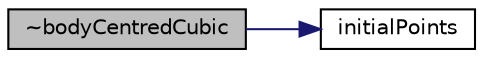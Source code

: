 digraph "~bodyCentredCubic"
{
  bgcolor="transparent";
  edge [fontname="Helvetica",fontsize="10",labelfontname="Helvetica",labelfontsize="10"];
  node [fontname="Helvetica",fontsize="10",shape=record];
  rankdir="LR";
  Node2 [label="~bodyCentredCubic",height=0.2,width=0.4,color="black", fillcolor="grey75", style="filled", fontcolor="black"];
  Node2 -> Node3 [color="midnightblue",fontsize="10",style="solid",fontname="Helvetica"];
  Node3 [label="initialPoints",height=0.2,width=0.4,color="black",URL="$a32617.html#a2fc63206f16b4ecebc2e4b977097c778",tooltip="Return the initial points for the conformalVoronoiMesh. "];
}

